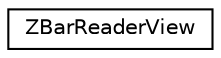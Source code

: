 digraph G
{
  edge [fontname="Helvetica",fontsize="10",labelfontname="Helvetica",labelfontsize="10"];
  node [fontname="Helvetica",fontsize="10",shape=record];
  rankdir=LR;
  Node1 [label="ZBarReaderView",height=0.2,width=0.4,color="black", fillcolor="white", style="filled",URL="$interface_z_bar_reader_view.html"];
}
